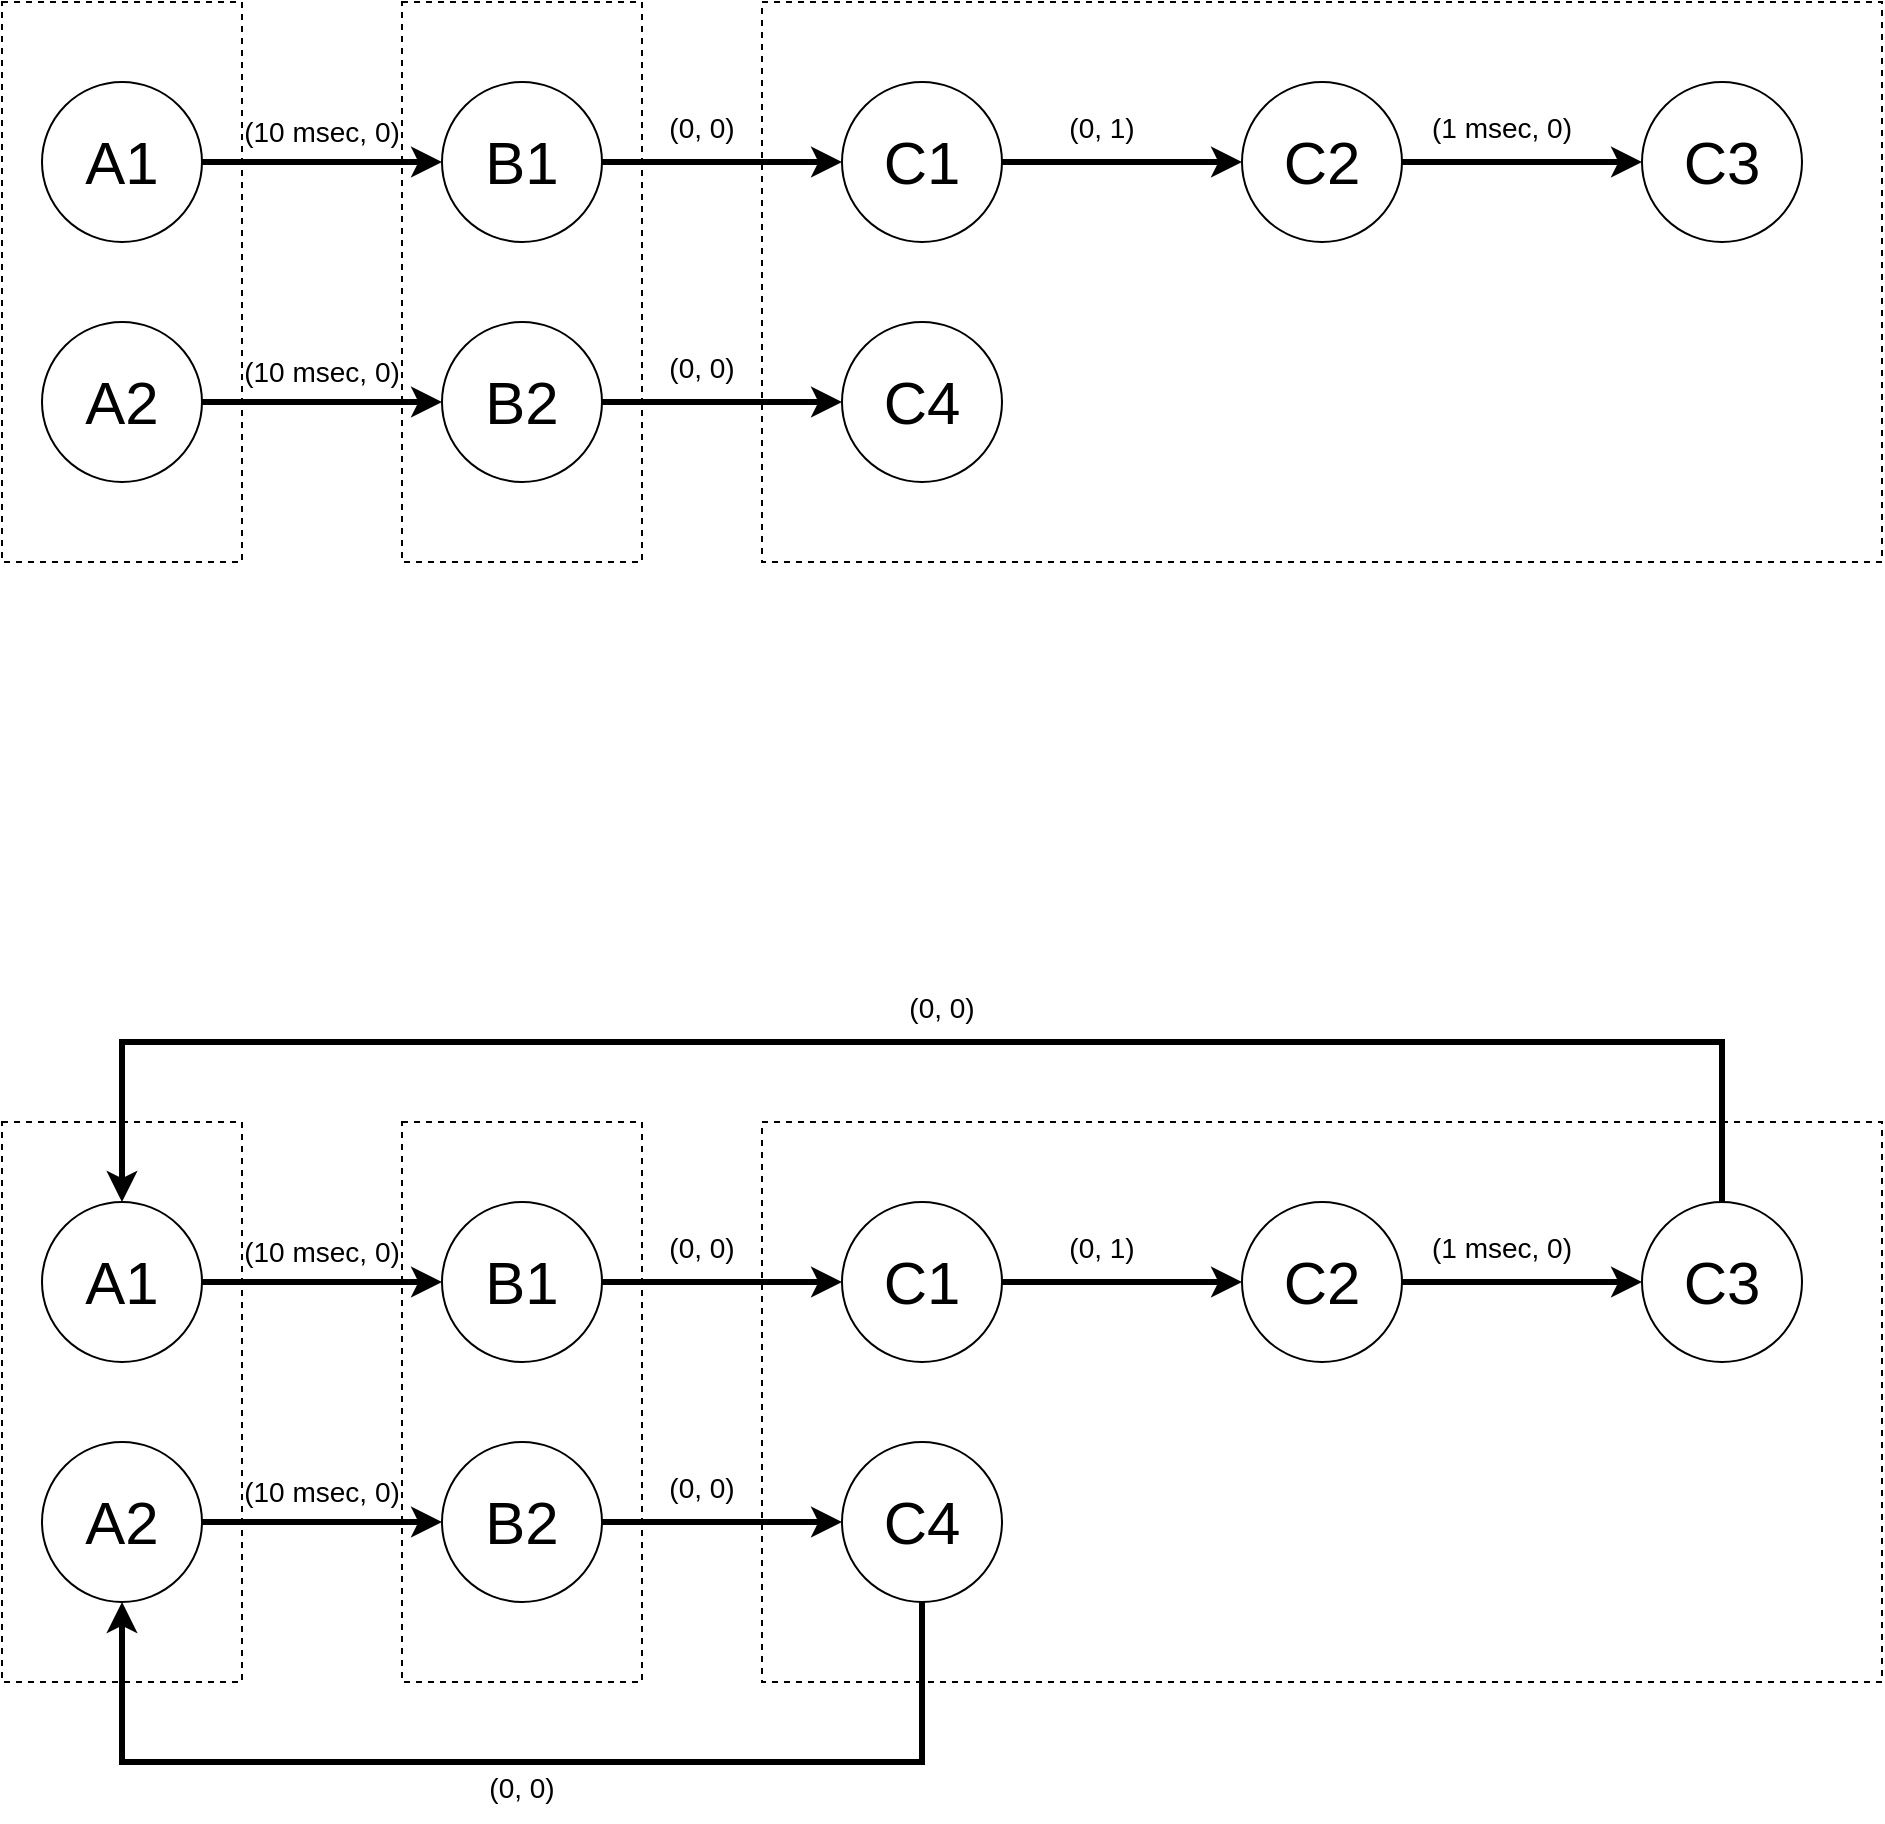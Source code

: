 <mxfile version="14.1.8" type="device"><diagram id="fR7ZyrERB_p4ZOifRXuR" name="Page-1"><mxGraphModel dx="1489" dy="1057" grid="1" gridSize="10" guides="1" tooltips="1" connect="1" arrows="1" fold="1" page="1" pageScale="1" pageWidth="850" pageHeight="1100" math="0" shadow="0"><root><mxCell id="0"/><mxCell id="1" parent="0"/><mxCell id="cgCgQ7ZBFBmr-rmUrS0L-18" value="" style="rounded=0;whiteSpace=wrap;html=1;dashed=1;fillColor=none;" vertex="1" parent="1"><mxGeometry x="100" y="280" width="120" height="280" as="geometry"/></mxCell><mxCell id="cgCgQ7ZBFBmr-rmUrS0L-10" style="edgeStyle=orthogonalEdgeStyle;rounded=0;orthogonalLoop=1;jettySize=auto;html=1;exitX=1;exitY=0.5;exitDx=0;exitDy=0;entryX=0;entryY=0.5;entryDx=0;entryDy=0;strokeWidth=3;" edge="1" parent="1" source="cgCgQ7ZBFBmr-rmUrS0L-2" target="cgCgQ7ZBFBmr-rmUrS0L-4"><mxGeometry relative="1" as="geometry"/></mxCell><mxCell id="cgCgQ7ZBFBmr-rmUrS0L-2" value="&lt;font style=&quot;font-size: 30px&quot;&gt;A1&lt;/font&gt;" style="ellipse;whiteSpace=wrap;html=1;aspect=fixed;" vertex="1" parent="1"><mxGeometry x="120" y="320" width="80" height="80" as="geometry"/></mxCell><mxCell id="cgCgQ7ZBFBmr-rmUrS0L-14" style="edgeStyle=orthogonalEdgeStyle;rounded=0;orthogonalLoop=1;jettySize=auto;html=1;exitX=1;exitY=0.5;exitDx=0;exitDy=0;entryX=0;entryY=0.5;entryDx=0;entryDy=0;strokeWidth=3;" edge="1" parent="1" source="cgCgQ7ZBFBmr-rmUrS0L-3" target="cgCgQ7ZBFBmr-rmUrS0L-5"><mxGeometry relative="1" as="geometry"/></mxCell><mxCell id="cgCgQ7ZBFBmr-rmUrS0L-3" value="&lt;font style=&quot;font-size: 30px&quot;&gt;A2&lt;/font&gt;" style="ellipse;whiteSpace=wrap;html=1;aspect=fixed;" vertex="1" parent="1"><mxGeometry x="120" y="440" width="80" height="80" as="geometry"/></mxCell><mxCell id="cgCgQ7ZBFBmr-rmUrS0L-11" style="edgeStyle=orthogonalEdgeStyle;rounded=0;orthogonalLoop=1;jettySize=auto;html=1;exitX=1;exitY=0.5;exitDx=0;exitDy=0;entryX=0;entryY=0.5;entryDx=0;entryDy=0;strokeWidth=3;" edge="1" parent="1" source="cgCgQ7ZBFBmr-rmUrS0L-4" target="cgCgQ7ZBFBmr-rmUrS0L-6"><mxGeometry relative="1" as="geometry"/></mxCell><mxCell id="cgCgQ7ZBFBmr-rmUrS0L-4" value="&lt;font style=&quot;font-size: 30px&quot;&gt;B1&lt;/font&gt;" style="ellipse;whiteSpace=wrap;html=1;aspect=fixed;" vertex="1" parent="1"><mxGeometry x="320" y="320" width="80" height="80" as="geometry"/></mxCell><mxCell id="cgCgQ7ZBFBmr-rmUrS0L-15" style="edgeStyle=orthogonalEdgeStyle;rounded=0;orthogonalLoop=1;jettySize=auto;html=1;exitX=1;exitY=0.5;exitDx=0;exitDy=0;entryX=0;entryY=0.5;entryDx=0;entryDy=0;strokeWidth=3;" edge="1" parent="1" source="cgCgQ7ZBFBmr-rmUrS0L-5" target="cgCgQ7ZBFBmr-rmUrS0L-9"><mxGeometry relative="1" as="geometry"/></mxCell><mxCell id="cgCgQ7ZBFBmr-rmUrS0L-5" value="&lt;font style=&quot;font-size: 30px&quot;&gt;B2&lt;/font&gt;" style="ellipse;whiteSpace=wrap;html=1;aspect=fixed;" vertex="1" parent="1"><mxGeometry x="320" y="440" width="80" height="80" as="geometry"/></mxCell><mxCell id="cgCgQ7ZBFBmr-rmUrS0L-12" style="edgeStyle=orthogonalEdgeStyle;rounded=0;orthogonalLoop=1;jettySize=auto;html=1;exitX=1;exitY=0.5;exitDx=0;exitDy=0;entryX=0;entryY=0.5;entryDx=0;entryDy=0;strokeWidth=3;" edge="1" parent="1" source="cgCgQ7ZBFBmr-rmUrS0L-6" target="cgCgQ7ZBFBmr-rmUrS0L-7"><mxGeometry relative="1" as="geometry"/></mxCell><mxCell id="cgCgQ7ZBFBmr-rmUrS0L-6" value="&lt;font style=&quot;font-size: 30px&quot;&gt;C1&lt;/font&gt;" style="ellipse;whiteSpace=wrap;html=1;aspect=fixed;" vertex="1" parent="1"><mxGeometry x="520" y="320" width="80" height="80" as="geometry"/></mxCell><mxCell id="cgCgQ7ZBFBmr-rmUrS0L-13" style="edgeStyle=orthogonalEdgeStyle;rounded=0;orthogonalLoop=1;jettySize=auto;html=1;exitX=1;exitY=0.5;exitDx=0;exitDy=0;entryX=0;entryY=0.5;entryDx=0;entryDy=0;strokeWidth=3;" edge="1" parent="1" source="cgCgQ7ZBFBmr-rmUrS0L-7" target="cgCgQ7ZBFBmr-rmUrS0L-8"><mxGeometry relative="1" as="geometry"/></mxCell><mxCell id="cgCgQ7ZBFBmr-rmUrS0L-7" value="&lt;font style=&quot;font-size: 30px&quot;&gt;C2&lt;/font&gt;" style="ellipse;whiteSpace=wrap;html=1;aspect=fixed;" vertex="1" parent="1"><mxGeometry x="720" y="320" width="80" height="80" as="geometry"/></mxCell><mxCell id="cgCgQ7ZBFBmr-rmUrS0L-8" value="&lt;font style=&quot;font-size: 30px&quot;&gt;C3&lt;/font&gt;" style="ellipse;whiteSpace=wrap;html=1;aspect=fixed;" vertex="1" parent="1"><mxGeometry x="920" y="320" width="80" height="80" as="geometry"/></mxCell><mxCell id="cgCgQ7ZBFBmr-rmUrS0L-9" value="&lt;font style=&quot;font-size: 30px&quot;&gt;C4&lt;/font&gt;" style="ellipse;whiteSpace=wrap;html=1;aspect=fixed;" vertex="1" parent="1"><mxGeometry x="520" y="440" width="80" height="80" as="geometry"/></mxCell><mxCell id="cgCgQ7ZBFBmr-rmUrS0L-19" value="" style="rounded=0;whiteSpace=wrap;html=1;dashed=1;fillColor=none;" vertex="1" parent="1"><mxGeometry x="300" y="280" width="120" height="280" as="geometry"/></mxCell><mxCell id="cgCgQ7ZBFBmr-rmUrS0L-20" value="" style="rounded=0;whiteSpace=wrap;html=1;dashed=1;fillColor=none;" vertex="1" parent="1"><mxGeometry x="480" y="280" width="560" height="280" as="geometry"/></mxCell><mxCell id="cgCgQ7ZBFBmr-rmUrS0L-21" value="&lt;font style=&quot;font-size: 14px&quot;&gt;(0, 0)&lt;/font&gt;" style="text;html=1;strokeColor=none;fillColor=none;align=center;verticalAlign=middle;whiteSpace=wrap;rounded=0;dashed=1;fontSize=24;" vertex="1" parent="1"><mxGeometry x="420" y="320" width="60" height="40" as="geometry"/></mxCell><mxCell id="cgCgQ7ZBFBmr-rmUrS0L-23" value="(10 msec, 0)" style="text;html=1;strokeColor=none;fillColor=none;align=center;verticalAlign=middle;whiteSpace=wrap;rounded=0;dashed=1;fontSize=14;" vertex="1" parent="1"><mxGeometry x="220" y="320" width="80" height="50" as="geometry"/></mxCell><mxCell id="cgCgQ7ZBFBmr-rmUrS0L-24" value="(10 msec, 0)" style="text;html=1;strokeColor=none;fillColor=none;align=center;verticalAlign=middle;whiteSpace=wrap;rounded=0;dashed=1;fontSize=14;" vertex="1" parent="1"><mxGeometry x="220" y="440" width="80" height="50" as="geometry"/></mxCell><mxCell id="cgCgQ7ZBFBmr-rmUrS0L-25" value="&lt;font style=&quot;font-size: 14px&quot;&gt;(0, 0)&lt;/font&gt;" style="text;html=1;strokeColor=none;fillColor=none;align=center;verticalAlign=middle;whiteSpace=wrap;rounded=0;dashed=1;fontSize=24;" vertex="1" parent="1"><mxGeometry x="420" y="440" width="60" height="40" as="geometry"/></mxCell><mxCell id="cgCgQ7ZBFBmr-rmUrS0L-26" value="&lt;font style=&quot;font-size: 14px&quot;&gt;(0, 1)&lt;/font&gt;" style="text;html=1;strokeColor=none;fillColor=none;align=center;verticalAlign=middle;whiteSpace=wrap;rounded=0;dashed=1;fontSize=24;" vertex="1" parent="1"><mxGeometry x="620" y="320" width="60" height="40" as="geometry"/></mxCell><mxCell id="cgCgQ7ZBFBmr-rmUrS0L-27" value="&lt;font style=&quot;font-size: 14px&quot;&gt;(1 msec, 0)&lt;/font&gt;" style="text;html=1;strokeColor=none;fillColor=none;align=center;verticalAlign=middle;whiteSpace=wrap;rounded=0;dashed=1;fontSize=24;" vertex="1" parent="1"><mxGeometry x="810" y="320" width="80" height="40" as="geometry"/></mxCell><mxCell id="cgCgQ7ZBFBmr-rmUrS0L-30" value="" style="rounded=0;whiteSpace=wrap;html=1;dashed=1;fillColor=none;" vertex="1" parent="1"><mxGeometry x="100" y="840" width="120" height="280" as="geometry"/></mxCell><mxCell id="cgCgQ7ZBFBmr-rmUrS0L-31" style="edgeStyle=orthogonalEdgeStyle;rounded=0;orthogonalLoop=1;jettySize=auto;html=1;exitX=1;exitY=0.5;exitDx=0;exitDy=0;entryX=0;entryY=0.5;entryDx=0;entryDy=0;strokeWidth=3;" edge="1" parent="1" source="cgCgQ7ZBFBmr-rmUrS0L-32" target="cgCgQ7ZBFBmr-rmUrS0L-36"><mxGeometry relative="1" as="geometry"/></mxCell><mxCell id="cgCgQ7ZBFBmr-rmUrS0L-32" value="&lt;font style=&quot;font-size: 30px&quot;&gt;A1&lt;/font&gt;" style="ellipse;whiteSpace=wrap;html=1;aspect=fixed;" vertex="1" parent="1"><mxGeometry x="120" y="880" width="80" height="80" as="geometry"/></mxCell><mxCell id="cgCgQ7ZBFBmr-rmUrS0L-33" style="edgeStyle=orthogonalEdgeStyle;rounded=0;orthogonalLoop=1;jettySize=auto;html=1;exitX=1;exitY=0.5;exitDx=0;exitDy=0;entryX=0;entryY=0.5;entryDx=0;entryDy=0;strokeWidth=3;" edge="1" parent="1" source="cgCgQ7ZBFBmr-rmUrS0L-34" target="cgCgQ7ZBFBmr-rmUrS0L-38"><mxGeometry relative="1" as="geometry"/></mxCell><mxCell id="cgCgQ7ZBFBmr-rmUrS0L-34" value="&lt;font style=&quot;font-size: 30px&quot;&gt;A2&lt;/font&gt;" style="ellipse;whiteSpace=wrap;html=1;aspect=fixed;" vertex="1" parent="1"><mxGeometry x="120" y="1000" width="80" height="80" as="geometry"/></mxCell><mxCell id="cgCgQ7ZBFBmr-rmUrS0L-35" style="edgeStyle=orthogonalEdgeStyle;rounded=0;orthogonalLoop=1;jettySize=auto;html=1;exitX=1;exitY=0.5;exitDx=0;exitDy=0;entryX=0;entryY=0.5;entryDx=0;entryDy=0;strokeWidth=3;" edge="1" parent="1" source="cgCgQ7ZBFBmr-rmUrS0L-36" target="cgCgQ7ZBFBmr-rmUrS0L-40"><mxGeometry relative="1" as="geometry"/></mxCell><mxCell id="cgCgQ7ZBFBmr-rmUrS0L-36" value="&lt;font style=&quot;font-size: 30px&quot;&gt;B1&lt;/font&gt;" style="ellipse;whiteSpace=wrap;html=1;aspect=fixed;" vertex="1" parent="1"><mxGeometry x="320" y="880" width="80" height="80" as="geometry"/></mxCell><mxCell id="cgCgQ7ZBFBmr-rmUrS0L-37" style="edgeStyle=orthogonalEdgeStyle;rounded=0;orthogonalLoop=1;jettySize=auto;html=1;exitX=1;exitY=0.5;exitDx=0;exitDy=0;entryX=0;entryY=0.5;entryDx=0;entryDy=0;strokeWidth=3;" edge="1" parent="1" source="cgCgQ7ZBFBmr-rmUrS0L-38" target="cgCgQ7ZBFBmr-rmUrS0L-46"><mxGeometry relative="1" as="geometry"/></mxCell><mxCell id="cgCgQ7ZBFBmr-rmUrS0L-38" value="&lt;font style=&quot;font-size: 30px&quot;&gt;B2&lt;/font&gt;" style="ellipse;whiteSpace=wrap;html=1;aspect=fixed;" vertex="1" parent="1"><mxGeometry x="320" y="1000" width="80" height="80" as="geometry"/></mxCell><mxCell id="cgCgQ7ZBFBmr-rmUrS0L-39" style="edgeStyle=orthogonalEdgeStyle;rounded=0;orthogonalLoop=1;jettySize=auto;html=1;exitX=1;exitY=0.5;exitDx=0;exitDy=0;entryX=0;entryY=0.5;entryDx=0;entryDy=0;strokeWidth=3;" edge="1" parent="1" source="cgCgQ7ZBFBmr-rmUrS0L-40" target="cgCgQ7ZBFBmr-rmUrS0L-42"><mxGeometry relative="1" as="geometry"/></mxCell><mxCell id="cgCgQ7ZBFBmr-rmUrS0L-40" value="&lt;font style=&quot;font-size: 30px&quot;&gt;C1&lt;/font&gt;" style="ellipse;whiteSpace=wrap;html=1;aspect=fixed;" vertex="1" parent="1"><mxGeometry x="520" y="880" width="80" height="80" as="geometry"/></mxCell><mxCell id="cgCgQ7ZBFBmr-rmUrS0L-41" style="edgeStyle=orthogonalEdgeStyle;rounded=0;orthogonalLoop=1;jettySize=auto;html=1;exitX=1;exitY=0.5;exitDx=0;exitDy=0;entryX=0;entryY=0.5;entryDx=0;entryDy=0;strokeWidth=3;" edge="1" parent="1" source="cgCgQ7ZBFBmr-rmUrS0L-42" target="cgCgQ7ZBFBmr-rmUrS0L-44"><mxGeometry relative="1" as="geometry"/></mxCell><mxCell id="cgCgQ7ZBFBmr-rmUrS0L-42" value="&lt;font style=&quot;font-size: 30px&quot;&gt;C2&lt;/font&gt;" style="ellipse;whiteSpace=wrap;html=1;aspect=fixed;" vertex="1" parent="1"><mxGeometry x="720" y="880" width="80" height="80" as="geometry"/></mxCell><mxCell id="cgCgQ7ZBFBmr-rmUrS0L-43" style="edgeStyle=orthogonalEdgeStyle;rounded=0;orthogonalLoop=1;jettySize=auto;html=1;exitX=0.5;exitY=0;exitDx=0;exitDy=0;entryX=0.5;entryY=0;entryDx=0;entryDy=0;strokeWidth=3;" edge="1" parent="1" source="cgCgQ7ZBFBmr-rmUrS0L-44" target="cgCgQ7ZBFBmr-rmUrS0L-32"><mxGeometry relative="1" as="geometry"><Array as="points"><mxPoint x="960" y="800"/><mxPoint x="160" y="800"/></Array></mxGeometry></mxCell><mxCell id="cgCgQ7ZBFBmr-rmUrS0L-44" value="&lt;font style=&quot;font-size: 30px&quot;&gt;C3&lt;/font&gt;" style="ellipse;whiteSpace=wrap;html=1;aspect=fixed;" vertex="1" parent="1"><mxGeometry x="920" y="880" width="80" height="80" as="geometry"/></mxCell><mxCell id="cgCgQ7ZBFBmr-rmUrS0L-45" style="edgeStyle=orthogonalEdgeStyle;rounded=0;orthogonalLoop=1;jettySize=auto;html=1;exitX=0.5;exitY=1;exitDx=0;exitDy=0;entryX=0.5;entryY=1;entryDx=0;entryDy=0;strokeWidth=3;" edge="1" parent="1" source="cgCgQ7ZBFBmr-rmUrS0L-46" target="cgCgQ7ZBFBmr-rmUrS0L-34"><mxGeometry relative="1" as="geometry"><Array as="points"><mxPoint x="560" y="1160"/><mxPoint x="160" y="1160"/></Array></mxGeometry></mxCell><mxCell id="cgCgQ7ZBFBmr-rmUrS0L-46" value="&lt;font style=&quot;font-size: 30px&quot;&gt;C4&lt;/font&gt;" style="ellipse;whiteSpace=wrap;html=1;aspect=fixed;" vertex="1" parent="1"><mxGeometry x="520" y="1000" width="80" height="80" as="geometry"/></mxCell><mxCell id="cgCgQ7ZBFBmr-rmUrS0L-47" value="" style="rounded=0;whiteSpace=wrap;html=1;dashed=1;fillColor=none;" vertex="1" parent="1"><mxGeometry x="300" y="840" width="120" height="280" as="geometry"/></mxCell><mxCell id="cgCgQ7ZBFBmr-rmUrS0L-48" value="" style="rounded=0;whiteSpace=wrap;html=1;dashed=1;fillColor=none;" vertex="1" parent="1"><mxGeometry x="480" y="840" width="560" height="280" as="geometry"/></mxCell><mxCell id="cgCgQ7ZBFBmr-rmUrS0L-49" value="&lt;font style=&quot;font-size: 14px&quot;&gt;(0, 0)&lt;/font&gt;" style="text;html=1;strokeColor=none;fillColor=none;align=center;verticalAlign=middle;whiteSpace=wrap;rounded=0;dashed=1;fontSize=24;" vertex="1" parent="1"><mxGeometry x="420" y="880" width="60" height="40" as="geometry"/></mxCell><mxCell id="cgCgQ7ZBFBmr-rmUrS0L-50" value="(10 msec, 0)" style="text;html=1;strokeColor=none;fillColor=none;align=center;verticalAlign=middle;whiteSpace=wrap;rounded=0;dashed=1;fontSize=14;" vertex="1" parent="1"><mxGeometry x="220" y="880" width="80" height="50" as="geometry"/></mxCell><mxCell id="cgCgQ7ZBFBmr-rmUrS0L-51" value="(10 msec, 0)" style="text;html=1;strokeColor=none;fillColor=none;align=center;verticalAlign=middle;whiteSpace=wrap;rounded=0;dashed=1;fontSize=14;" vertex="1" parent="1"><mxGeometry x="220" y="1000" width="80" height="50" as="geometry"/></mxCell><mxCell id="cgCgQ7ZBFBmr-rmUrS0L-52" value="&lt;font style=&quot;font-size: 14px&quot;&gt;(0, 0)&lt;/font&gt;" style="text;html=1;strokeColor=none;fillColor=none;align=center;verticalAlign=middle;whiteSpace=wrap;rounded=0;dashed=1;fontSize=24;" vertex="1" parent="1"><mxGeometry x="420" y="1000" width="60" height="40" as="geometry"/></mxCell><mxCell id="cgCgQ7ZBFBmr-rmUrS0L-53" value="&lt;font style=&quot;font-size: 14px&quot;&gt;(0, 1)&lt;/font&gt;" style="text;html=1;strokeColor=none;fillColor=none;align=center;verticalAlign=middle;whiteSpace=wrap;rounded=0;dashed=1;fontSize=24;" vertex="1" parent="1"><mxGeometry x="620" y="880" width="60" height="40" as="geometry"/></mxCell><mxCell id="cgCgQ7ZBFBmr-rmUrS0L-54" value="&lt;font style=&quot;font-size: 14px&quot;&gt;(1 msec, 0)&lt;/font&gt;" style="text;html=1;strokeColor=none;fillColor=none;align=center;verticalAlign=middle;whiteSpace=wrap;rounded=0;dashed=1;fontSize=24;" vertex="1" parent="1"><mxGeometry x="810" y="880" width="80" height="40" as="geometry"/></mxCell><mxCell id="cgCgQ7ZBFBmr-rmUrS0L-55" value="&lt;font style=&quot;font-size: 14px&quot;&gt;(0, 0)&lt;/font&gt;" style="text;html=1;strokeColor=none;fillColor=none;align=center;verticalAlign=middle;whiteSpace=wrap;rounded=0;dashed=1;fontSize=24;" vertex="1" parent="1"><mxGeometry x="540" y="760" width="60" height="40" as="geometry"/></mxCell><mxCell id="cgCgQ7ZBFBmr-rmUrS0L-56" value="&lt;font style=&quot;font-size: 14px&quot;&gt;(0, 0)&lt;/font&gt;" style="text;html=1;strokeColor=none;fillColor=none;align=center;verticalAlign=middle;whiteSpace=wrap;rounded=0;dashed=1;fontSize=24;" vertex="1" parent="1"><mxGeometry x="330" y="1150" width="60" height="40" as="geometry"/></mxCell></root></mxGraphModel></diagram></mxfile>